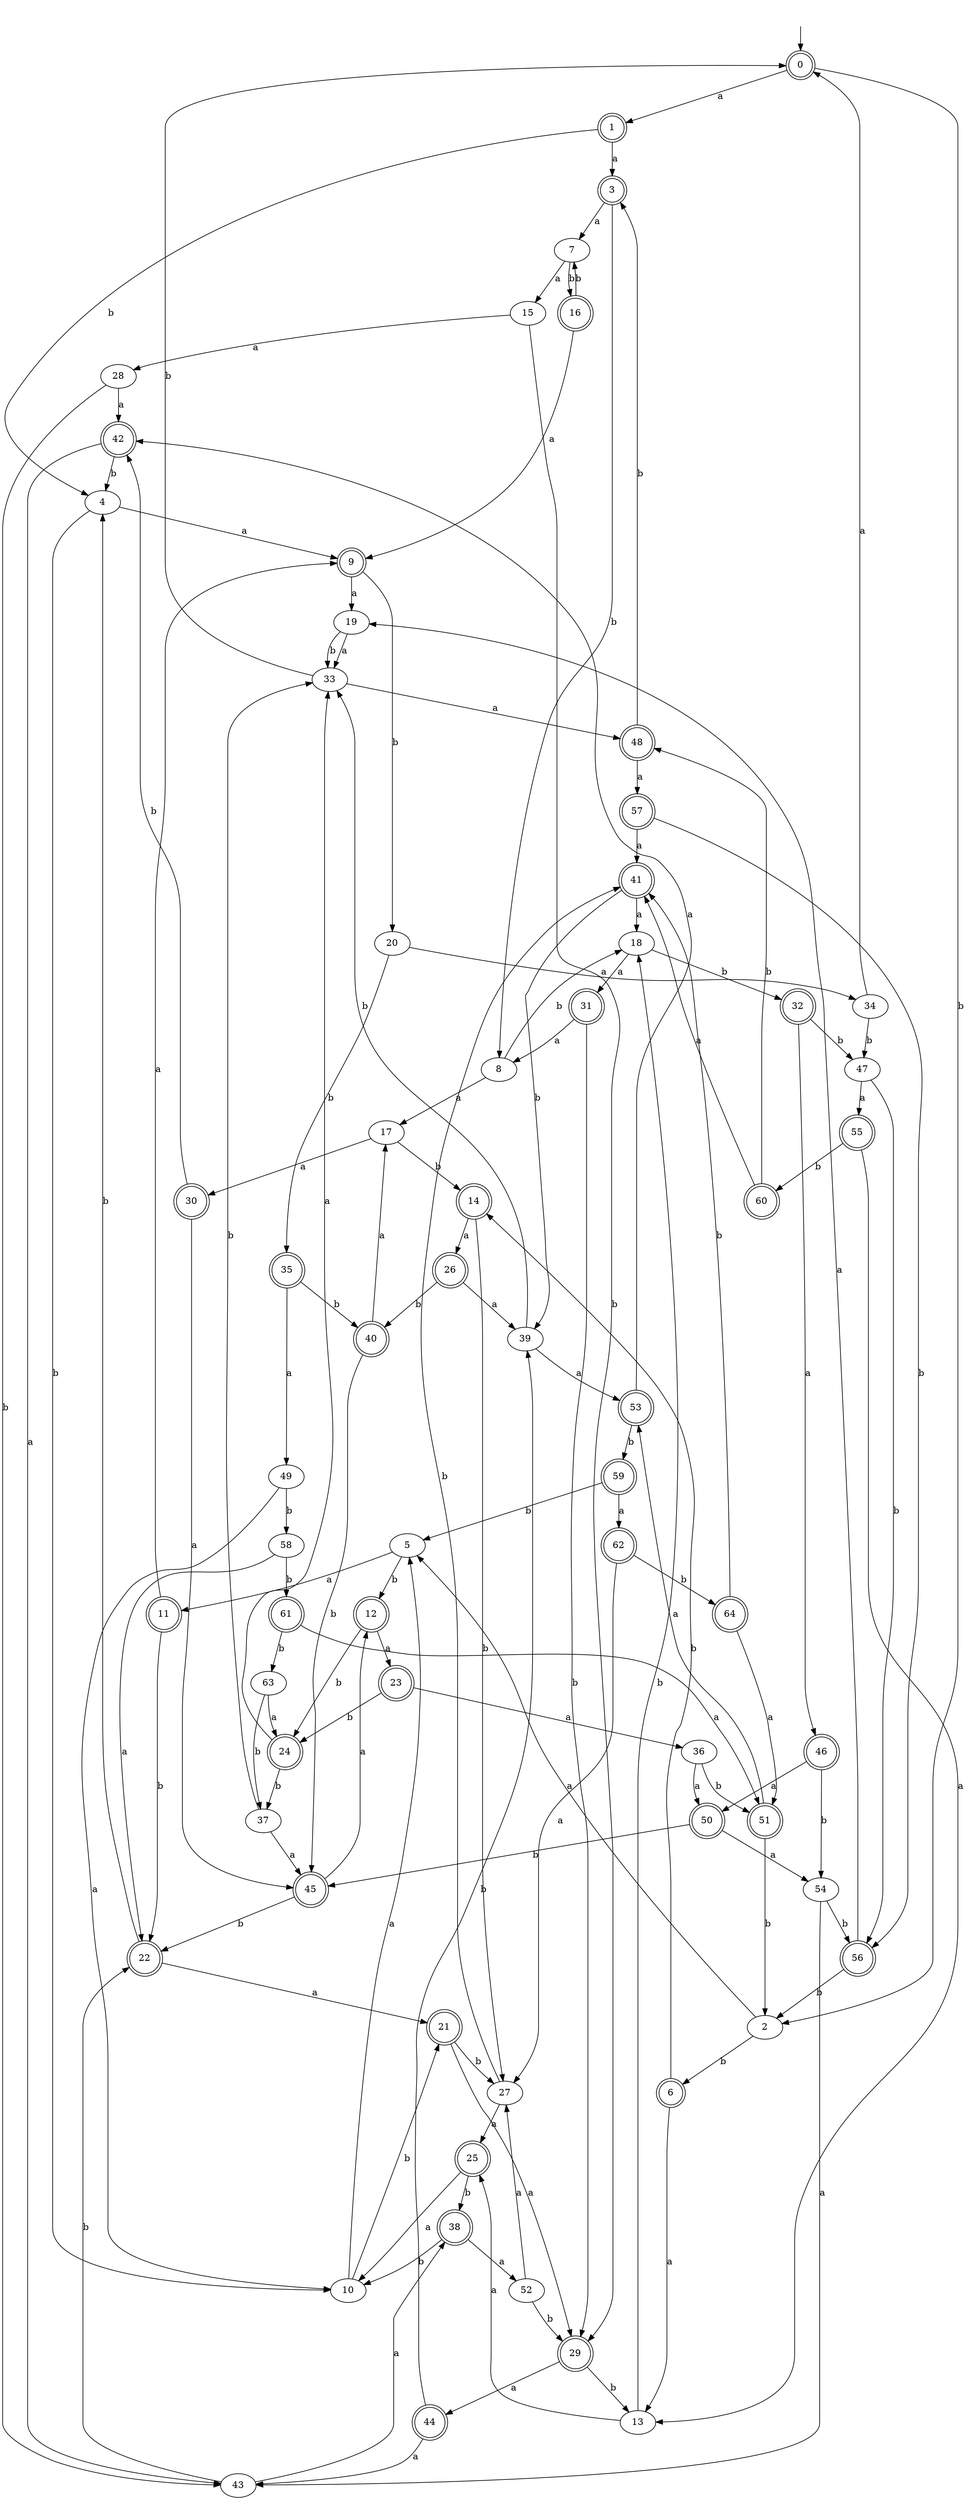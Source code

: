 digraph RandomDFA {
  __start0 [label="", shape=none];
  __start0 -> 0 [label=""];
  0 [shape=circle] [shape=doublecircle]
  0 -> 1 [label="a"]
  0 -> 2 [label="b"]
  1 [shape=doublecircle]
  1 -> 3 [label="a"]
  1 -> 4 [label="b"]
  2
  2 -> 5 [label="a"]
  2 -> 6 [label="b"]
  3 [shape=doublecircle]
  3 -> 7 [label="a"]
  3 -> 8 [label="b"]
  4
  4 -> 9 [label="a"]
  4 -> 10 [label="b"]
  5
  5 -> 11 [label="a"]
  5 -> 12 [label="b"]
  6 [shape=doublecircle]
  6 -> 13 [label="a"]
  6 -> 14 [label="b"]
  7
  7 -> 15 [label="a"]
  7 -> 16 [label="b"]
  8
  8 -> 17 [label="a"]
  8 -> 18 [label="b"]
  9 [shape=doublecircle]
  9 -> 19 [label="a"]
  9 -> 20 [label="b"]
  10
  10 -> 5 [label="a"]
  10 -> 21 [label="b"]
  11 [shape=doublecircle]
  11 -> 9 [label="a"]
  11 -> 22 [label="b"]
  12 [shape=doublecircle]
  12 -> 23 [label="a"]
  12 -> 24 [label="b"]
  13
  13 -> 25 [label="a"]
  13 -> 18 [label="b"]
  14 [shape=doublecircle]
  14 -> 26 [label="a"]
  14 -> 27 [label="b"]
  15
  15 -> 28 [label="a"]
  15 -> 29 [label="b"]
  16 [shape=doublecircle]
  16 -> 9 [label="a"]
  16 -> 7 [label="b"]
  17
  17 -> 30 [label="a"]
  17 -> 14 [label="b"]
  18
  18 -> 31 [label="a"]
  18 -> 32 [label="b"]
  19
  19 -> 33 [label="a"]
  19 -> 33 [label="b"]
  20
  20 -> 34 [label="a"]
  20 -> 35 [label="b"]
  21 [shape=doublecircle]
  21 -> 29 [label="a"]
  21 -> 27 [label="b"]
  22 [shape=doublecircle]
  22 -> 21 [label="a"]
  22 -> 4 [label="b"]
  23 [shape=doublecircle]
  23 -> 36 [label="a"]
  23 -> 24 [label="b"]
  24 [shape=doublecircle]
  24 -> 33 [label="a"]
  24 -> 37 [label="b"]
  25 [shape=doublecircle]
  25 -> 10 [label="a"]
  25 -> 38 [label="b"]
  26 [shape=doublecircle]
  26 -> 39 [label="a"]
  26 -> 40 [label="b"]
  27
  27 -> 25 [label="a"]
  27 -> 41 [label="b"]
  28
  28 -> 42 [label="a"]
  28 -> 43 [label="b"]
  29 [shape=doublecircle]
  29 -> 44 [label="a"]
  29 -> 13 [label="b"]
  30 [shape=doublecircle]
  30 -> 45 [label="a"]
  30 -> 42 [label="b"]
  31 [shape=doublecircle]
  31 -> 8 [label="a"]
  31 -> 29 [label="b"]
  32 [shape=doublecircle]
  32 -> 46 [label="a"]
  32 -> 47 [label="b"]
  33
  33 -> 48 [label="a"]
  33 -> 0 [label="b"]
  34
  34 -> 0 [label="a"]
  34 -> 47 [label="b"]
  35 [shape=doublecircle]
  35 -> 49 [label="a"]
  35 -> 40 [label="b"]
  36
  36 -> 50 [label="a"]
  36 -> 51 [label="b"]
  37
  37 -> 45 [label="a"]
  37 -> 33 [label="b"]
  38 [shape=doublecircle]
  38 -> 52 [label="a"]
  38 -> 10 [label="b"]
  39
  39 -> 53 [label="a"]
  39 -> 33 [label="b"]
  40 [shape=doublecircle]
  40 -> 17 [label="a"]
  40 -> 45 [label="b"]
  41 [shape=doublecircle]
  41 -> 18 [label="a"]
  41 -> 39 [label="b"]
  42 [shape=doublecircle]
  42 -> 43 [label="a"]
  42 -> 4 [label="b"]
  43
  43 -> 38 [label="a"]
  43 -> 22 [label="b"]
  44 [shape=doublecircle]
  44 -> 43 [label="a"]
  44 -> 39 [label="b"]
  45 [shape=doublecircle]
  45 -> 12 [label="a"]
  45 -> 22 [label="b"]
  46 [shape=doublecircle]
  46 -> 50 [label="a"]
  46 -> 54 [label="b"]
  47
  47 -> 55 [label="a"]
  47 -> 56 [label="b"]
  48 [shape=doublecircle]
  48 -> 57 [label="a"]
  48 -> 3 [label="b"]
  49
  49 -> 10 [label="a"]
  49 -> 58 [label="b"]
  50 [shape=doublecircle]
  50 -> 54 [label="a"]
  50 -> 45 [label="b"]
  51 [shape=doublecircle]
  51 -> 53 [label="a"]
  51 -> 2 [label="b"]
  52
  52 -> 27 [label="a"]
  52 -> 29 [label="b"]
  53 [shape=doublecircle]
  53 -> 42 [label="a"]
  53 -> 59 [label="b"]
  54
  54 -> 43 [label="a"]
  54 -> 56 [label="b"]
  55 [shape=doublecircle]
  55 -> 13 [label="a"]
  55 -> 60 [label="b"]
  56 [shape=doublecircle]
  56 -> 19 [label="a"]
  56 -> 2 [label="b"]
  57 [shape=doublecircle]
  57 -> 41 [label="a"]
  57 -> 56 [label="b"]
  58
  58 -> 22 [label="a"]
  58 -> 61 [label="b"]
  59 [shape=doublecircle]
  59 -> 62 [label="a"]
  59 -> 5 [label="b"]
  60 [shape=doublecircle]
  60 -> 41 [label="a"]
  60 -> 48 [label="b"]
  61 [shape=doublecircle]
  61 -> 51 [label="a"]
  61 -> 63 [label="b"]
  62 [shape=doublecircle]
  62 -> 27 [label="a"]
  62 -> 64 [label="b"]
  63
  63 -> 24 [label="a"]
  63 -> 37 [label="b"]
  64 [shape=doublecircle]
  64 -> 51 [label="a"]
  64 -> 41 [label="b"]
}
